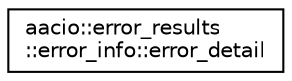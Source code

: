 digraph "Graphical Class Hierarchy"
{
  edge [fontname="Helvetica",fontsize="10",labelfontname="Helvetica",labelfontsize="10"];
  node [fontname="Helvetica",fontsize="10",shape=record];
  rankdir="LR";
  Node0 [label="aacio::error_results\l::error_info::error_detail",height=0.2,width=0.4,color="black", fillcolor="white", style="filled",URL="$structaacio_1_1error__results_1_1error__info_1_1error__detail.html"];
}
